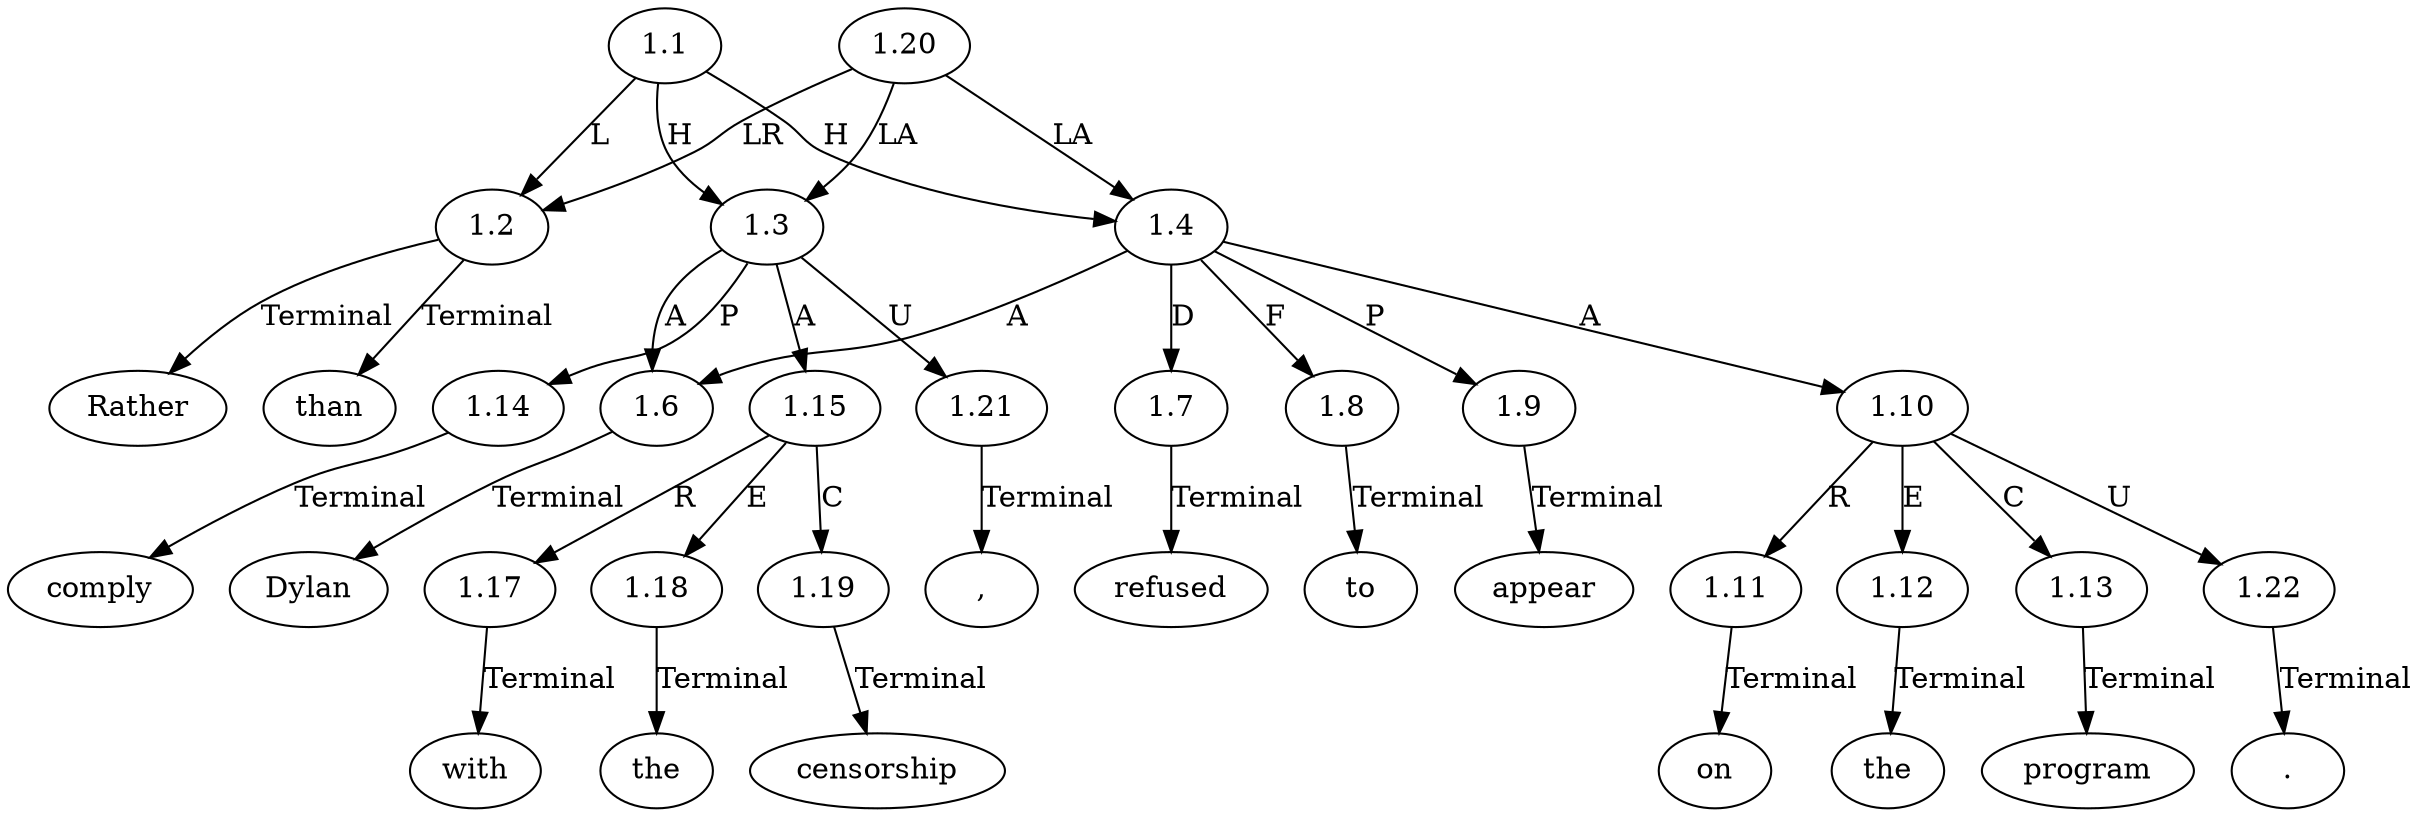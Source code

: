// Graph
digraph {
	0.1 [label=Rather ordering=out]
	0.10 [label=to ordering=out]
	0.11 [label=appear ordering=out]
	0.12 [label=on ordering=out]
	0.13 [label=the ordering=out]
	0.14 [label=program ordering=out]
	0.15 [label="." ordering=out]
	0.2 [label=than ordering=out]
	0.3 [label=comply ordering=out]
	0.4 [label=with ordering=out]
	0.5 [label=the ordering=out]
	0.6 [label=censorship ordering=out]
	0.7 [label="," ordering=out]
	0.8 [label=Dylan ordering=out]
	0.9 [label=refused ordering=out]
	1.1 [label=1.1 ordering=out]
	1.2 [label=1.2 ordering=out]
	1.3 [label=1.3 ordering=out]
	1.4 [label=1.4 ordering=out]
	1.6 [label=1.6 ordering=out]
	1.7 [label=1.7 ordering=out]
	1.8 [label=1.8 ordering=out]
	1.9 [label=1.9 ordering=out]
	1.10 [label=1.10 ordering=out]
	1.11 [label=1.11 ordering=out]
	1.12 [label=1.12 ordering=out]
	1.13 [label=1.13 ordering=out]
	1.14 [label=1.14 ordering=out]
	1.15 [label=1.15 ordering=out]
	1.17 [label=1.17 ordering=out]
	1.18 [label=1.18 ordering=out]
	1.19 [label=1.19 ordering=out]
	1.20 [label=1.20 ordering=out]
	1.21 [label=1.21 ordering=out]
	1.22 [label=1.22 ordering=out]
	1.1 -> 1.2 [label=L ordering=out]
	1.1 -> 1.3 [label=H ordering=out]
	1.1 -> 1.4 [label=H ordering=out]
	1.2 -> 0.1 [label=Terminal ordering=out]
	1.2 -> 0.2 [label=Terminal ordering=out]
	1.3 -> 1.6 [label=A ordering=out]
	1.3 -> 1.14 [label=P ordering=out]
	1.3 -> 1.15 [label=A ordering=out]
	1.3 -> 1.21 [label=U ordering=out]
	1.4 -> 1.6 [label=A ordering=out]
	1.4 -> 1.7 [label=D ordering=out]
	1.4 -> 1.8 [label=F ordering=out]
	1.4 -> 1.9 [label=P ordering=out]
	1.4 -> 1.10 [label=A ordering=out]
	1.6 -> 0.8 [label=Terminal ordering=out]
	1.7 -> 0.9 [label=Terminal ordering=out]
	1.8 -> 0.10 [label=Terminal ordering=out]
	1.9 -> 0.11 [label=Terminal ordering=out]
	1.10 -> 1.11 [label=R ordering=out]
	1.10 -> 1.12 [label=E ordering=out]
	1.10 -> 1.13 [label=C ordering=out]
	1.10 -> 1.22 [label=U ordering=out]
	1.11 -> 0.12 [label=Terminal ordering=out]
	1.12 -> 0.13 [label=Terminal ordering=out]
	1.13 -> 0.14 [label=Terminal ordering=out]
	1.14 -> 0.3 [label=Terminal ordering=out]
	1.15 -> 1.17 [label=R ordering=out]
	1.15 -> 1.18 [label=E ordering=out]
	1.15 -> 1.19 [label=C ordering=out]
	1.17 -> 0.4 [label=Terminal ordering=out]
	1.18 -> 0.5 [label=Terminal ordering=out]
	1.19 -> 0.6 [label=Terminal ordering=out]
	1.20 -> 1.2 [label=LR ordering=out]
	1.20 -> 1.3 [label=LA ordering=out]
	1.20 -> 1.4 [label=LA ordering=out]
	1.21 -> 0.7 [label=Terminal ordering=out]
	1.22 -> 0.15 [label=Terminal ordering=out]
}
